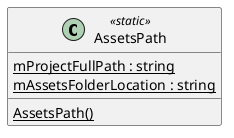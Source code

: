 @startuml
class AssetsPath <<static>> {
    {static} AssetsPath()
    {static} mProjectFullPath : string
    {static} mAssetsFolderLocation : string
}
@enduml
